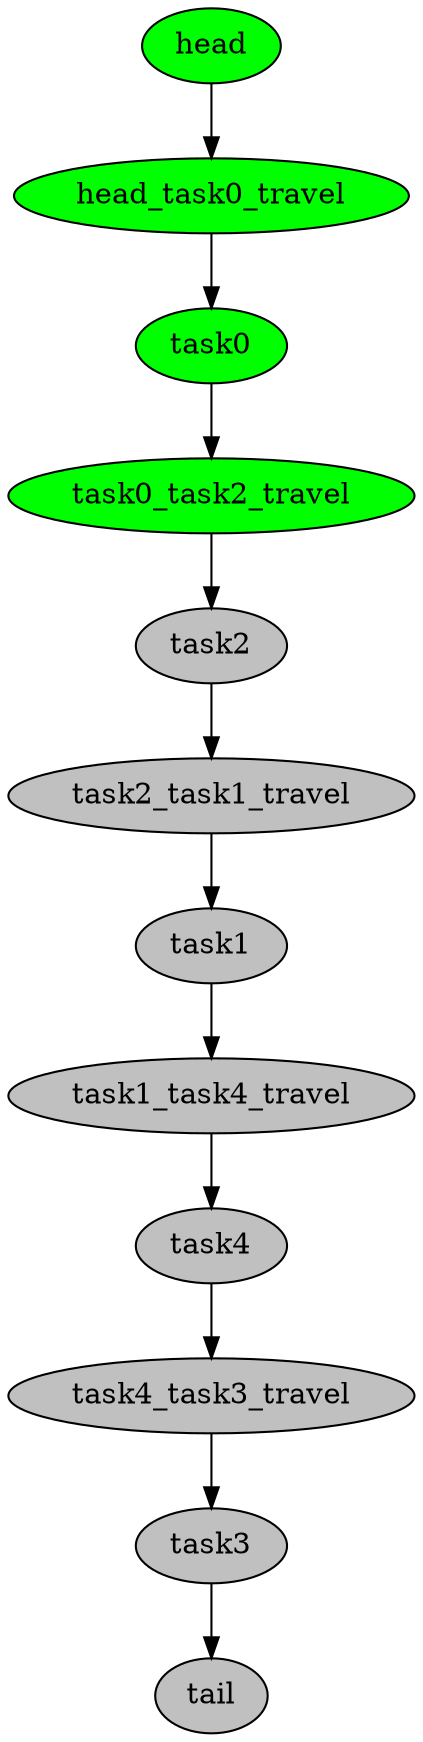 digraph timeline {
head[label="head",style=filled,fillcolor=green,fontcolor=black];
head_task0_travel[label="head_task0_travel",style=filled,fillcolor=green,fontcolor=black];
task0[label="task0",style=filled,fillcolor=green,fontcolor=black];
task0_task2_travel[label="task0_task2_travel",style=filled,fillcolor=green,fontcolor=black];
task2[label="task2",style=filled,fillcolor=gray,fontcolor=black];
task2_task1_travel[label="task2_task1_travel",style=filled,fillcolor=gray,fontcolor=black];
task1[label="task1",style=filled,fillcolor=gray,fontcolor=black];
task1_task4_travel[label="task1_task4_travel",style=filled,fillcolor=gray,fontcolor=black];
task4[label="task4",style=filled,fillcolor=gray,fontcolor=black];
task4_task3_travel[label="task4_task3_travel",style=filled,fillcolor=gray,fontcolor=black];
task3[label="task3",style=filled,fillcolor=gray,fontcolor=black];
tail[label="tail",style=filled,fillcolor=gray,fontcolor=black];
"head"->"head_task0_travel"[color=black];
"head_task0_travel"->"task0"[color=black];
"task0"->"task0_task2_travel"[color=black];
"task0_task2_travel"->"task2"[color=black];
"task2"->"task2_task1_travel"[color=black];
"task2_task1_travel"->"task1"[color=black];
"task1"->"task1_task4_travel"[color=black];
"task1_task4_travel"->"task4"[color=black];
"task4"->"task4_task3_travel"[color=black];
"task4_task3_travel"->"task3"[color=black];
"task3"->"tail"[color=black];
}
